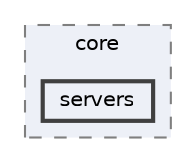 digraph "C:/Users/LukeMabie/documents/Development/Password_Saver_Using_Django-master/venv/Lib/site-packages/django/core/servers"
{
 // LATEX_PDF_SIZE
  bgcolor="transparent";
  edge [fontname=Helvetica,fontsize=10,labelfontname=Helvetica,labelfontsize=10];
  node [fontname=Helvetica,fontsize=10,shape=box,height=0.2,width=0.4];
  compound=true
  subgraph clusterdir_0da3febc3e5a89c4a2c38ea720ac07f4 {
    graph [ bgcolor="#edf0f7", pencolor="grey50", label="core", fontname=Helvetica,fontsize=10 style="filled,dashed", URL="dir_0da3febc3e5a89c4a2c38ea720ac07f4.html",tooltip=""]
  dir_fe8a259cc5d8f6f27974b418b760e3fd [label="servers", fillcolor="#edf0f7", color="grey25", style="filled,bold", URL="dir_fe8a259cc5d8f6f27974b418b760e3fd.html",tooltip=""];
  }
}
